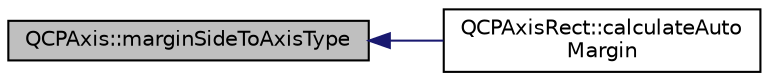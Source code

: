 digraph "QCPAxis::marginSideToAxisType"
{
  edge [fontname="Helvetica",fontsize="10",labelfontname="Helvetica",labelfontsize="10"];
  node [fontname="Helvetica",fontsize="10",shape=record];
  rankdir="LR";
  Node313 [label="QCPAxis::marginSideToAxisType",height=0.2,width=0.4,color="black", fillcolor="grey75", style="filled", fontcolor="black"];
  Node313 -> Node314 [dir="back",color="midnightblue",fontsize="10",style="solid",fontname="Helvetica"];
  Node314 [label="QCPAxisRect::calculateAuto\lMargin",height=0.2,width=0.4,color="black", fillcolor="white", style="filled",URL="$d8/dad/class_q_c_p_axis_rect.html#ae79f18302e6507586aa8c032a5f9ed1c"];
}
